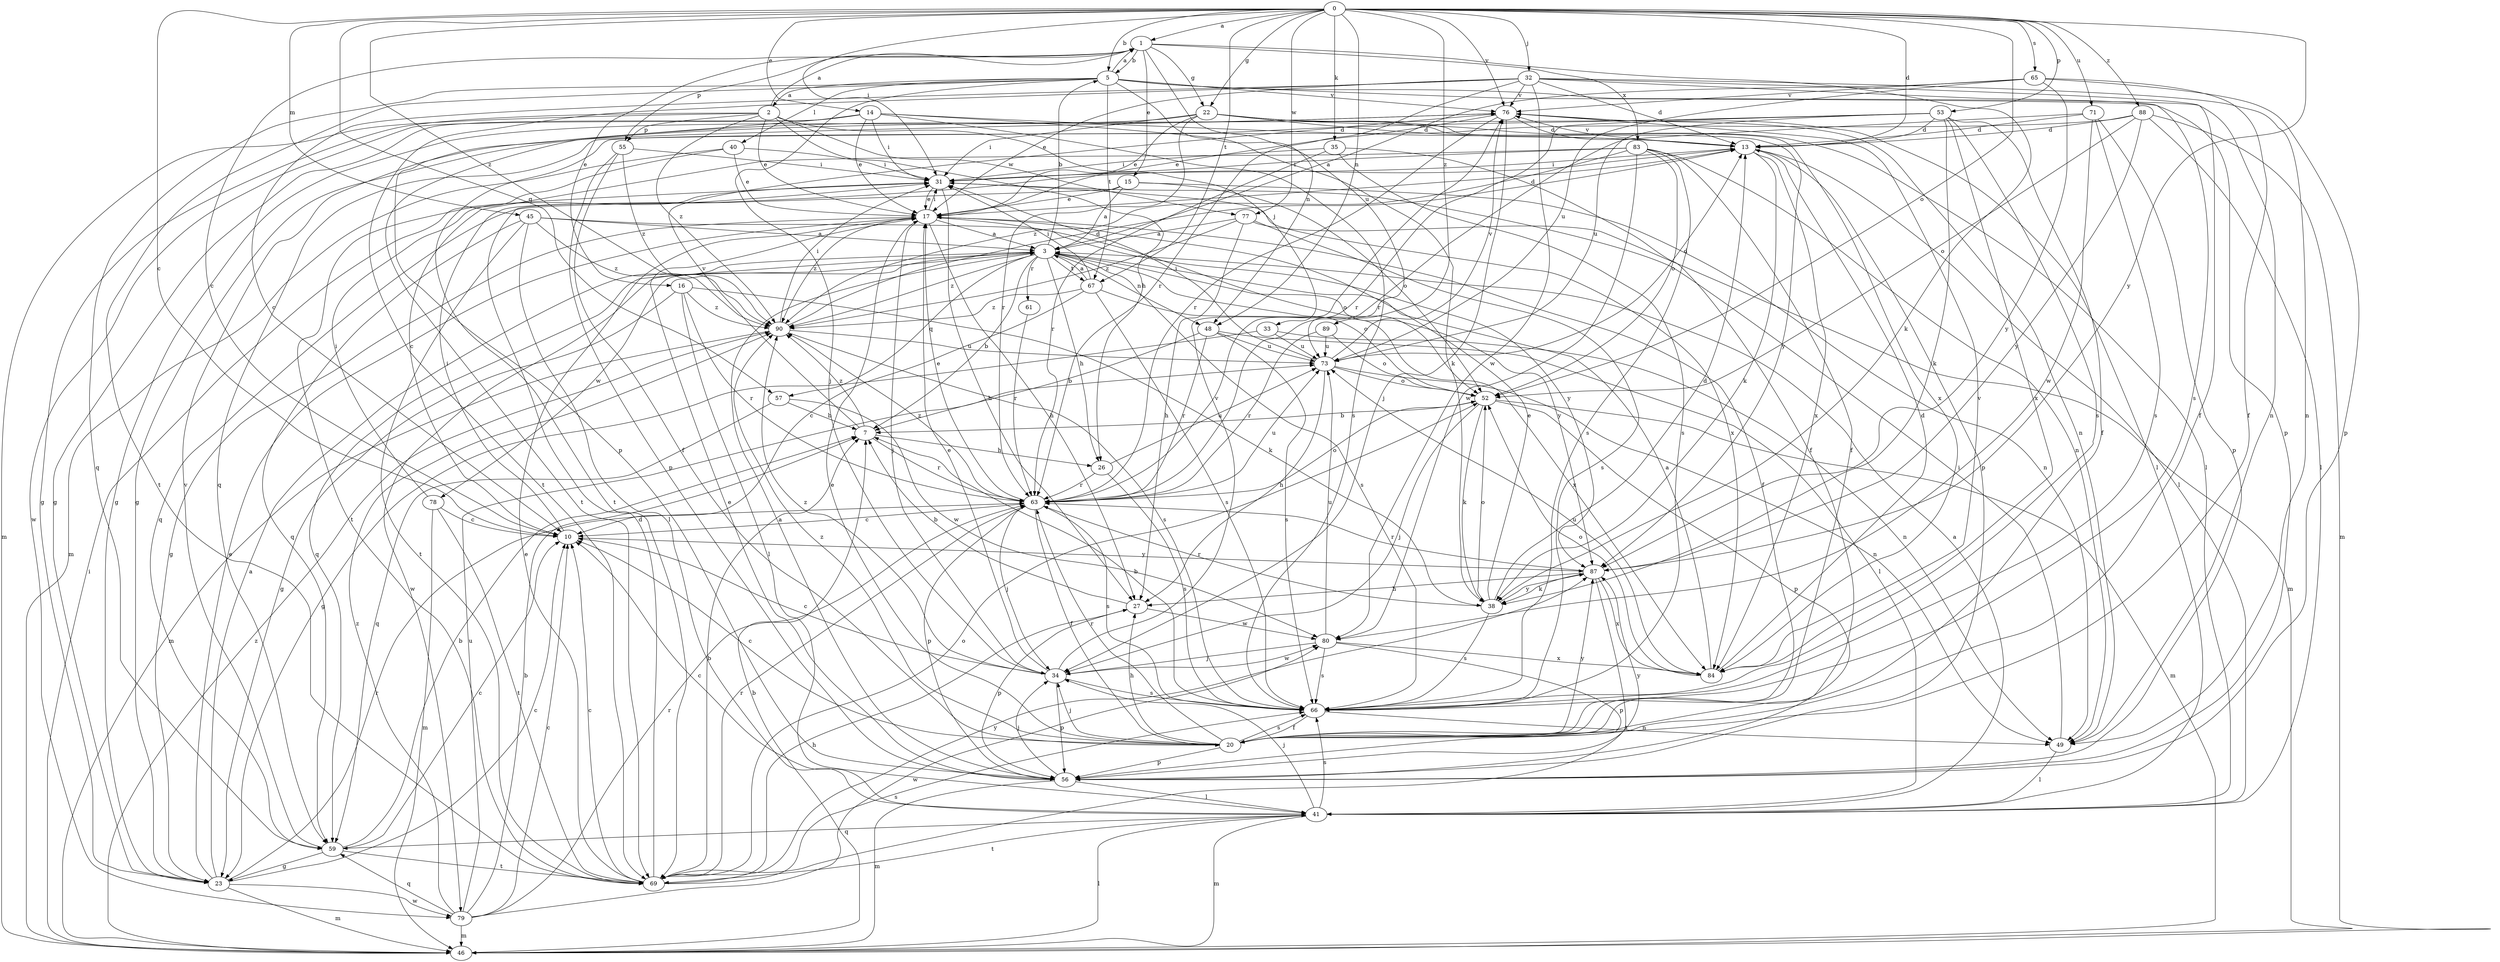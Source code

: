 strict digraph  {
0;
1;
2;
3;
5;
7;
10;
13;
14;
15;
16;
17;
20;
22;
23;
26;
27;
31;
32;
33;
34;
35;
38;
40;
41;
45;
46;
48;
49;
52;
53;
55;
56;
57;
59;
61;
63;
65;
66;
67;
69;
71;
73;
76;
77;
78;
79;
80;
83;
84;
87;
88;
89;
90;
0 -> 1  [label=a];
0 -> 5  [label=b];
0 -> 10  [label=c];
0 -> 13  [label=d];
0 -> 14  [label=e];
0 -> 22  [label=g];
0 -> 31  [label=i];
0 -> 32  [label=j];
0 -> 35  [label=k];
0 -> 45  [label=m];
0 -> 48  [label=n];
0 -> 52  [label=o];
0 -> 53  [label=p];
0 -> 57  [label=q];
0 -> 65  [label=s];
0 -> 67  [label=t];
0 -> 71  [label=u];
0 -> 76  [label=v];
0 -> 77  [label=w];
0 -> 87  [label=y];
0 -> 88  [label=z];
0 -> 89  [label=z];
0 -> 90  [label=z];
1 -> 5  [label=b];
1 -> 10  [label=c];
1 -> 15  [label=e];
1 -> 16  [label=e];
1 -> 22  [label=g];
1 -> 38  [label=k];
1 -> 55  [label=p];
1 -> 73  [label=u];
1 -> 83  [label=x];
2 -> 1  [label=a];
2 -> 17  [label=e];
2 -> 23  [label=g];
2 -> 26  [label=h];
2 -> 33  [label=j];
2 -> 46  [label=m];
2 -> 55  [label=p];
2 -> 77  [label=w];
2 -> 90  [label=z];
3 -> 5  [label=b];
3 -> 7  [label=b];
3 -> 26  [label=h];
3 -> 48  [label=n];
3 -> 52  [label=o];
3 -> 57  [label=q];
3 -> 59  [label=q];
3 -> 61  [label=r];
3 -> 66  [label=s];
3 -> 67  [label=t];
3 -> 78  [label=w];
3 -> 79  [label=w];
3 -> 87  [label=y];
3 -> 90  [label=z];
5 -> 1  [label=a];
5 -> 2  [label=a];
5 -> 34  [label=j];
5 -> 40  [label=l];
5 -> 48  [label=n];
5 -> 49  [label=n];
5 -> 56  [label=p];
5 -> 59  [label=q];
5 -> 67  [label=t];
5 -> 69  [label=t];
5 -> 76  [label=v];
7 -> 26  [label=h];
7 -> 63  [label=r];
7 -> 76  [label=v];
7 -> 90  [label=z];
10 -> 31  [label=i];
10 -> 87  [label=y];
13 -> 31  [label=i];
13 -> 38  [label=k];
13 -> 41  [label=l];
13 -> 56  [label=p];
13 -> 76  [label=v];
13 -> 84  [label=x];
14 -> 13  [label=d];
14 -> 17  [label=e];
14 -> 23  [label=g];
14 -> 31  [label=i];
14 -> 38  [label=k];
14 -> 56  [label=p];
14 -> 66  [label=s];
14 -> 79  [label=w];
15 -> 3  [label=a];
15 -> 17  [label=e];
15 -> 49  [label=n];
15 -> 52  [label=o];
15 -> 59  [label=q];
16 -> 23  [label=g];
16 -> 38  [label=k];
16 -> 41  [label=l];
16 -> 63  [label=r];
16 -> 90  [label=z];
17 -> 3  [label=a];
17 -> 13  [label=d];
17 -> 20  [label=f];
17 -> 23  [label=g];
17 -> 27  [label=h];
17 -> 31  [label=i];
17 -> 34  [label=j];
17 -> 52  [label=o];
17 -> 90  [label=z];
20 -> 10  [label=c];
20 -> 17  [label=e];
20 -> 27  [label=h];
20 -> 34  [label=j];
20 -> 56  [label=p];
20 -> 63  [label=r];
20 -> 66  [label=s];
20 -> 87  [label=y];
20 -> 90  [label=z];
22 -> 13  [label=d];
22 -> 17  [label=e];
22 -> 23  [label=g];
22 -> 31  [label=i];
22 -> 41  [label=l];
22 -> 63  [label=r];
22 -> 84  [label=x];
22 -> 87  [label=y];
23 -> 3  [label=a];
23 -> 10  [label=c];
23 -> 17  [label=e];
23 -> 46  [label=m];
23 -> 63  [label=r];
23 -> 79  [label=w];
26 -> 63  [label=r];
26 -> 66  [label=s];
26 -> 73  [label=u];
27 -> 7  [label=b];
27 -> 56  [label=p];
27 -> 80  [label=w];
31 -> 17  [label=e];
31 -> 27  [label=h];
31 -> 84  [label=x];
32 -> 10  [label=c];
32 -> 13  [label=d];
32 -> 17  [label=e];
32 -> 20  [label=f];
32 -> 49  [label=n];
32 -> 63  [label=r];
32 -> 66  [label=s];
32 -> 69  [label=t];
32 -> 76  [label=v];
32 -> 80  [label=w];
33 -> 23  [label=g];
33 -> 49  [label=n];
33 -> 73  [label=u];
34 -> 10  [label=c];
34 -> 17  [label=e];
34 -> 56  [label=p];
34 -> 66  [label=s];
34 -> 76  [label=v];
34 -> 80  [label=w];
34 -> 90  [label=z];
35 -> 20  [label=f];
35 -> 31  [label=i];
35 -> 63  [label=r];
35 -> 66  [label=s];
38 -> 13  [label=d];
38 -> 17  [label=e];
38 -> 52  [label=o];
38 -> 63  [label=r];
38 -> 66  [label=s];
38 -> 87  [label=y];
40 -> 17  [label=e];
40 -> 31  [label=i];
40 -> 46  [label=m];
40 -> 69  [label=t];
41 -> 3  [label=a];
41 -> 10  [label=c];
41 -> 34  [label=j];
41 -> 46  [label=m];
41 -> 59  [label=q];
41 -> 66  [label=s];
41 -> 69  [label=t];
45 -> 3  [label=a];
45 -> 41  [label=l];
45 -> 59  [label=q];
45 -> 69  [label=t];
45 -> 87  [label=y];
45 -> 90  [label=z];
46 -> 7  [label=b];
46 -> 31  [label=i];
46 -> 41  [label=l];
46 -> 90  [label=z];
48 -> 7  [label=b];
48 -> 41  [label=l];
48 -> 63  [label=r];
48 -> 66  [label=s];
48 -> 73  [label=u];
49 -> 31  [label=i];
49 -> 41  [label=l];
52 -> 7  [label=b];
52 -> 34  [label=j];
52 -> 38  [label=k];
52 -> 46  [label=m];
52 -> 56  [label=p];
53 -> 13  [label=d];
53 -> 20  [label=f];
53 -> 23  [label=g];
53 -> 38  [label=k];
53 -> 59  [label=q];
53 -> 63  [label=r];
53 -> 66  [label=s];
53 -> 73  [label=u];
53 -> 84  [label=x];
55 -> 20  [label=f];
55 -> 31  [label=i];
55 -> 56  [label=p];
55 -> 90  [label=z];
56 -> 3  [label=a];
56 -> 17  [label=e];
56 -> 34  [label=j];
56 -> 41  [label=l];
56 -> 46  [label=m];
56 -> 87  [label=y];
57 -> 7  [label=b];
57 -> 59  [label=q];
57 -> 80  [label=w];
59 -> 7  [label=b];
59 -> 10  [label=c];
59 -> 23  [label=g];
59 -> 69  [label=t];
59 -> 76  [label=v];
61 -> 63  [label=r];
63 -> 10  [label=c];
63 -> 17  [label=e];
63 -> 20  [label=f];
63 -> 34  [label=j];
63 -> 52  [label=o];
63 -> 56  [label=p];
63 -> 66  [label=s];
63 -> 73  [label=u];
63 -> 90  [label=z];
65 -> 3  [label=a];
65 -> 20  [label=f];
65 -> 56  [label=p];
65 -> 73  [label=u];
65 -> 76  [label=v];
65 -> 87  [label=y];
66 -> 7  [label=b];
66 -> 20  [label=f];
66 -> 49  [label=n];
67 -> 3  [label=a];
67 -> 10  [label=c];
67 -> 31  [label=i];
67 -> 66  [label=s];
67 -> 84  [label=x];
67 -> 90  [label=z];
69 -> 7  [label=b];
69 -> 10  [label=c];
69 -> 13  [label=d];
69 -> 17  [label=e];
69 -> 27  [label=h];
69 -> 52  [label=o];
69 -> 63  [label=r];
69 -> 66  [label=s];
69 -> 87  [label=y];
71 -> 13  [label=d];
71 -> 56  [label=p];
71 -> 63  [label=r];
71 -> 66  [label=s];
71 -> 80  [label=w];
73 -> 13  [label=d];
73 -> 27  [label=h];
73 -> 31  [label=i];
73 -> 49  [label=n];
73 -> 52  [label=o];
73 -> 76  [label=v];
76 -> 13  [label=d];
76 -> 17  [label=e];
76 -> 34  [label=j];
76 -> 41  [label=l];
76 -> 49  [label=n];
76 -> 63  [label=r];
76 -> 69  [label=t];
77 -> 3  [label=a];
77 -> 27  [label=h];
77 -> 46  [label=m];
77 -> 66  [label=s];
77 -> 90  [label=z];
78 -> 10  [label=c];
78 -> 31  [label=i];
78 -> 46  [label=m];
78 -> 69  [label=t];
79 -> 7  [label=b];
79 -> 10  [label=c];
79 -> 46  [label=m];
79 -> 59  [label=q];
79 -> 63  [label=r];
79 -> 73  [label=u];
79 -> 80  [label=w];
79 -> 90  [label=z];
80 -> 34  [label=j];
80 -> 56  [label=p];
80 -> 66  [label=s];
80 -> 73  [label=u];
80 -> 84  [label=x];
83 -> 10  [label=c];
83 -> 20  [label=f];
83 -> 31  [label=i];
83 -> 49  [label=n];
83 -> 52  [label=o];
83 -> 66  [label=s];
83 -> 80  [label=w];
83 -> 90  [label=z];
84 -> 3  [label=a];
84 -> 13  [label=d];
84 -> 52  [label=o];
84 -> 73  [label=u];
84 -> 76  [label=v];
87 -> 27  [label=h];
87 -> 38  [label=k];
87 -> 63  [label=r];
87 -> 69  [label=t];
87 -> 84  [label=x];
88 -> 13  [label=d];
88 -> 41  [label=l];
88 -> 46  [label=m];
88 -> 52  [label=o];
88 -> 69  [label=t];
88 -> 87  [label=y];
89 -> 52  [label=o];
89 -> 63  [label=r];
89 -> 73  [label=u];
90 -> 13  [label=d];
90 -> 31  [label=i];
90 -> 46  [label=m];
90 -> 66  [label=s];
90 -> 73  [label=u];
}
